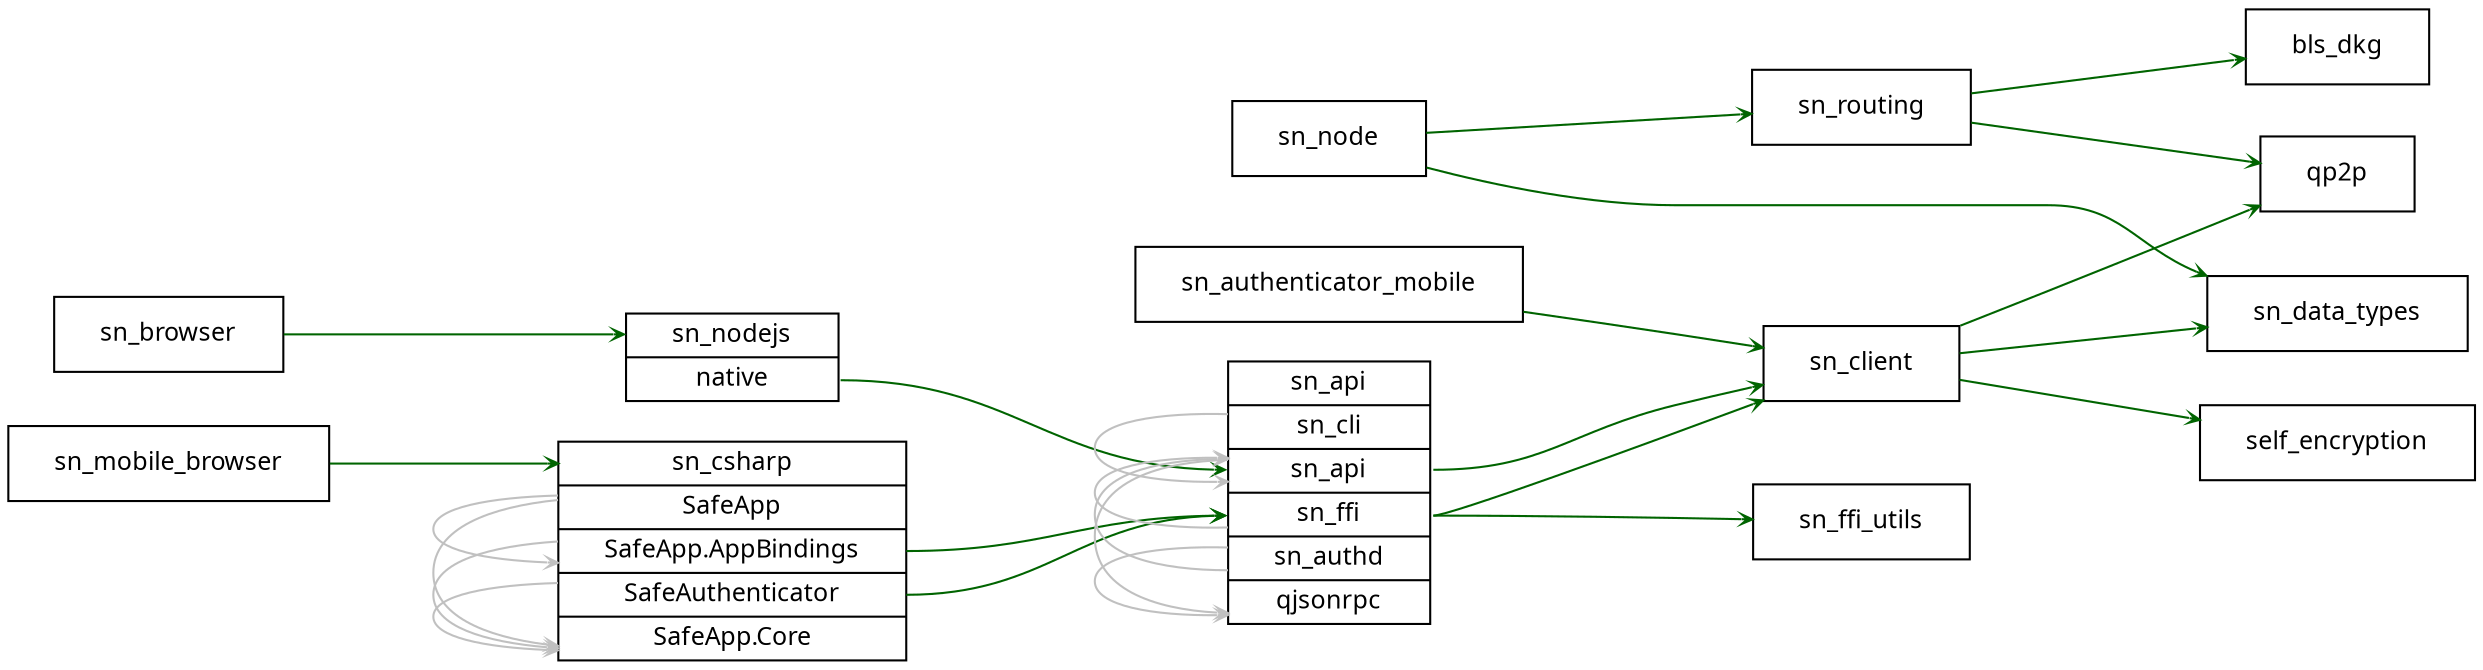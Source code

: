 digraph g {
  stylesheet = "./db.css"
  graph[
    rankdir = "LR"
    splines = "spline"
  ];
  node[
    fontsize = "12"
    margin = "0.3,0.06"
    fontname = "verdana"
    shape = "record"
  ];
  edge[
    minlen=3
    color="DarkGreen"
    arrowhead="vee"
    arrowsize=0.5
  ];

"sn_browser" [
  label = "<K_sn_browser> \N"
]

"bls_dkg" [
  label = "<K_bls_dkg> \N"
]

"sn_routing" [
  label = "<K_sn_routing> \N"
]

"qp2p" [
  label = "<K_qp2p> \N"
]

"sn_client" [
  label = "<K_sn_client> \N"
]

"sn_nodejs" [
  label = "<K_sn_nodejs> \N|<K_native> native"
]

"sn_data_types" [
  label = "<K_sn_data_types> \N"
]

"sn_mobile_browser" [
  label = "<K_sn_mobile_browser> \N"
]

"sn_csharp" [
  label = "<K_sn_csharp> \N|<K_SafeApp> SafeApp|<K_SafeApp.AppBindings> SafeApp.AppBindings|<K_SafeAuthenticator> SafeAuthenticator|<K_SafeApp.Core> SafeApp.Core"
]

"sn_ffi_utils" [
  label = "<K_sn_ffi_utils> \N"
]

"sn_authenticator_mobile" [
  label = "<K_sn_authenticator_mobile> \N"
]

"sn_node" [
  label = "<K_sn_node> \N"
]

"sn_api" [
  label = "\N|<K_sn_cli> sn_cli|<K_sn_api> sn_api|<K_sn_ffi> sn_ffi|<K_sn_authd> sn_authd|<K_qjsonrpc> qjsonrpc"
]

"self_encryption" [
  label = "<K_self_encryption> \N"
]

"sn_csharp":"K_SafeApp.AppBindings" -> "sn_csharp":"K_SafeApp.Core"	[color="grey"]
"sn_csharp":"K_SafeApp.AppBindings" -> "sn_api":"K_sn_ffi"
"sn_api":"K_sn_ffi" -> "sn_api":"K_sn_api"	[color="grey"]
"sn_api":"K_sn_ffi" -> "sn_client":"K_sn_client"
"sn_api":"K_sn_ffi" -> "sn_ffi_utils":"K_sn_ffi_utils"
"sn_browser":"K_sn_browser" -> "sn_nodejs":"K_sn_nodejs"
"sn_api":"K_sn_authd" -> "sn_api":"K_qjsonrpc"	[color="grey"]
"sn_api":"K_sn_authd" -> "sn_api":"K_sn_api"	[color="grey"]
"sn_csharp":"K_SafeAuthenticator" -> "sn_csharp":"K_SafeApp.Core"	[color="grey"]
"sn_csharp":"K_SafeAuthenticator" -> "sn_api":"K_sn_ffi"
"sn_csharp":"K_SafeApp" -> "sn_csharp":"K_SafeApp.AppBindings"	[color="grey"]
"sn_csharp":"K_SafeApp" -> "sn_csharp":"K_SafeApp.Core"	[color="grey"]
"sn_routing":"K_sn_routing" -> "bls_dkg":"K_bls_dkg"
"sn_routing":"K_sn_routing" -> "qp2p":"K_qp2p"
"sn_client":"K_sn_client" -> "qp2p":"K_qp2p"
"sn_client":"K_sn_client" -> "self_encryption":"K_self_encryption"
"sn_client":"K_sn_client" -> "sn_data_types":"K_sn_data_types"
"sn_api":"K_sn_cli" -> "sn_api":"K_sn_api"	[color="grey"]
"sn_mobile_browser":"K_sn_mobile_browser" -> "sn_csharp":"K_sn_csharp"
"sn_nodejs":"K_native" -> "sn_api":"K_sn_api"
"sn_authenticator_mobile":"K_sn_authenticator_mobile" -> "sn_client":"K_sn_client"
"sn_api":"K_sn_api" -> "sn_api":"K_qjsonrpc"	[color="grey"]
"sn_api":"K_sn_api" -> "sn_client":"K_sn_client"
"sn_node":"K_sn_node" -> "sn_data_types":"K_sn_data_types"
"sn_node":"K_sn_node" -> "sn_routing":"K_sn_routing"
}

